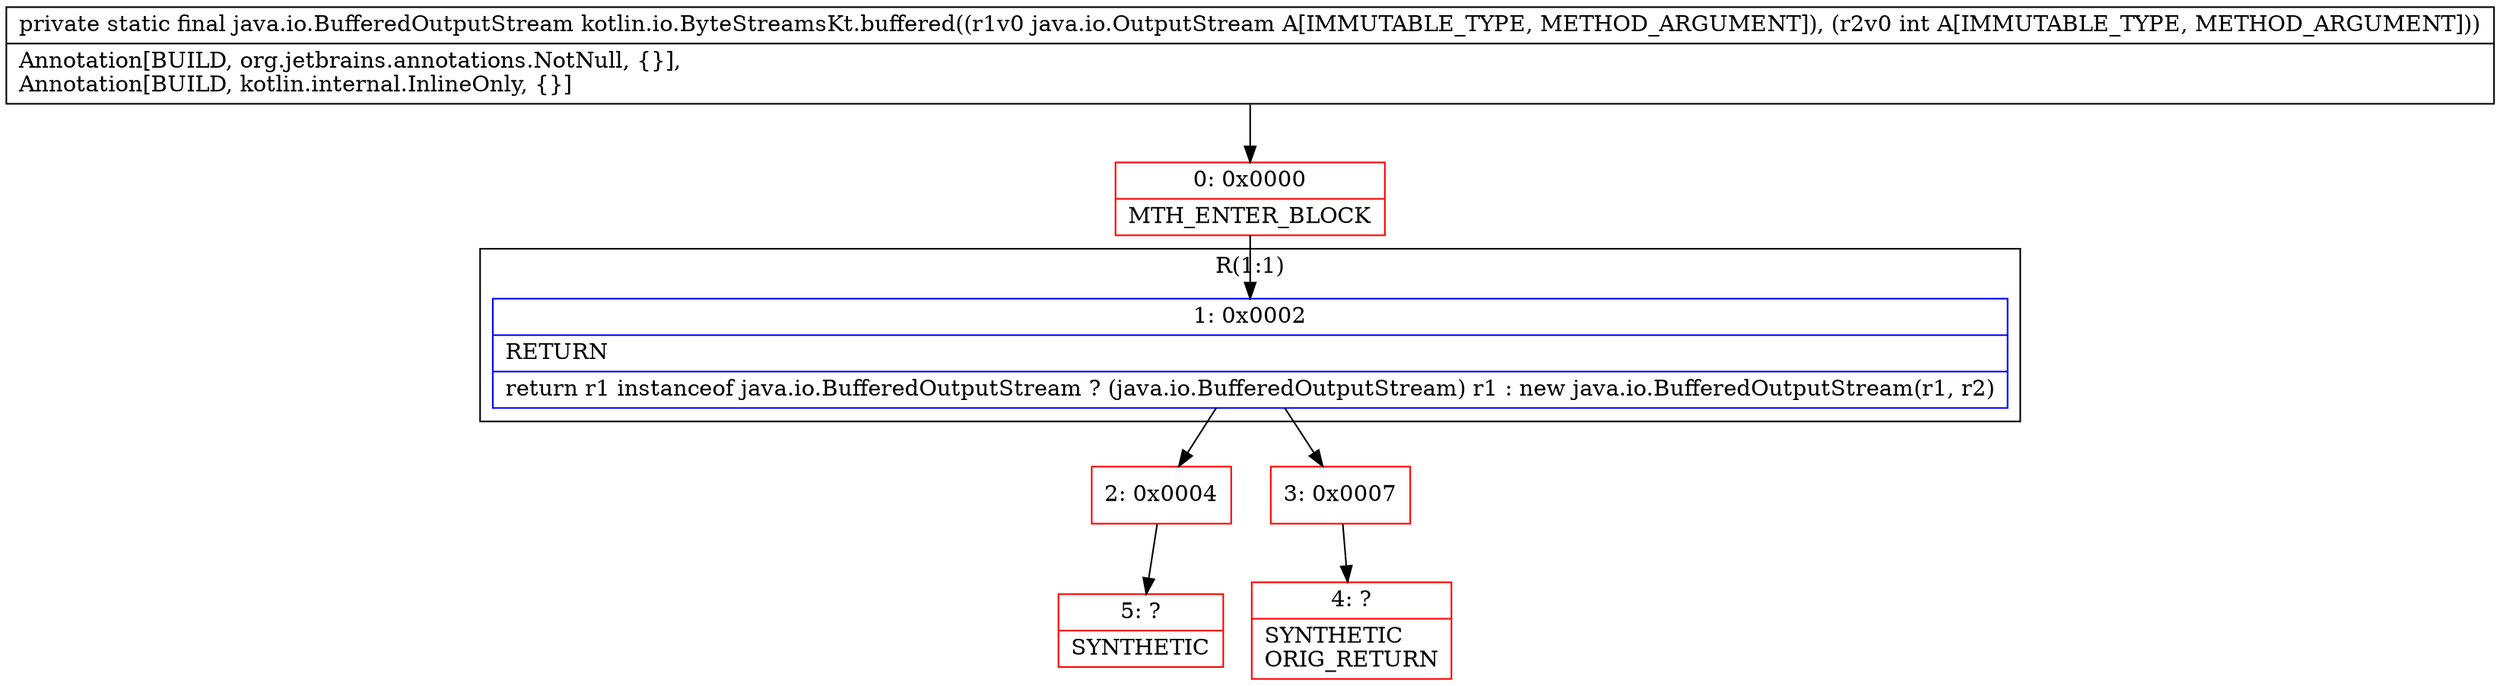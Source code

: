 digraph "CFG forkotlin.io.ByteStreamsKt.buffered(Ljava\/io\/OutputStream;I)Ljava\/io\/BufferedOutputStream;" {
subgraph cluster_Region_1736980890 {
label = "R(1:1)";
node [shape=record,color=blue];
Node_1 [shape=record,label="{1\:\ 0x0002|RETURN\l|return r1 instanceof java.io.BufferedOutputStream ? (java.io.BufferedOutputStream) r1 : new java.io.BufferedOutputStream(r1, r2)\l}"];
}
Node_0 [shape=record,color=red,label="{0\:\ 0x0000|MTH_ENTER_BLOCK\l}"];
Node_2 [shape=record,color=red,label="{2\:\ 0x0004}"];
Node_3 [shape=record,color=red,label="{3\:\ 0x0007}"];
Node_4 [shape=record,color=red,label="{4\:\ ?|SYNTHETIC\lORIG_RETURN\l}"];
Node_5 [shape=record,color=red,label="{5\:\ ?|SYNTHETIC\l}"];
MethodNode[shape=record,label="{private static final java.io.BufferedOutputStream kotlin.io.ByteStreamsKt.buffered((r1v0 java.io.OutputStream A[IMMUTABLE_TYPE, METHOD_ARGUMENT]), (r2v0 int A[IMMUTABLE_TYPE, METHOD_ARGUMENT]))  | Annotation[BUILD, org.jetbrains.annotations.NotNull, \{\}], \lAnnotation[BUILD, kotlin.internal.InlineOnly, \{\}]\l}"];
MethodNode -> Node_0;
Node_1 -> Node_2;
Node_1 -> Node_3;
Node_0 -> Node_1;
Node_2 -> Node_5;
Node_3 -> Node_4;
}

